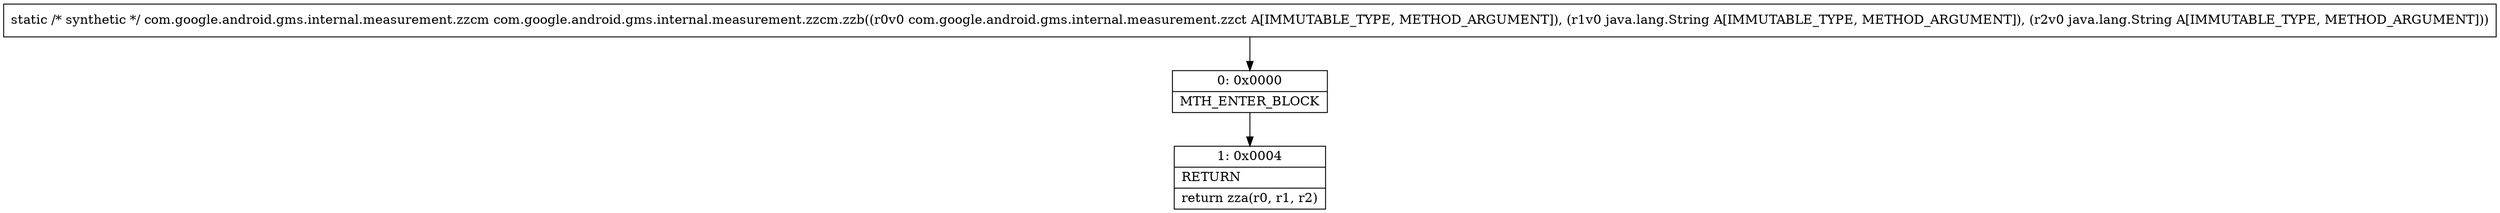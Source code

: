 digraph "CFG forcom.google.android.gms.internal.measurement.zzcm.zzb(Lcom\/google\/android\/gms\/internal\/measurement\/zzct;Ljava\/lang\/String;Ljava\/lang\/String;)Lcom\/google\/android\/gms\/internal\/measurement\/zzcm;" {
Node_0 [shape=record,label="{0\:\ 0x0000|MTH_ENTER_BLOCK\l}"];
Node_1 [shape=record,label="{1\:\ 0x0004|RETURN\l|return zza(r0, r1, r2)\l}"];
MethodNode[shape=record,label="{static \/* synthetic *\/ com.google.android.gms.internal.measurement.zzcm com.google.android.gms.internal.measurement.zzcm.zzb((r0v0 com.google.android.gms.internal.measurement.zzct A[IMMUTABLE_TYPE, METHOD_ARGUMENT]), (r1v0 java.lang.String A[IMMUTABLE_TYPE, METHOD_ARGUMENT]), (r2v0 java.lang.String A[IMMUTABLE_TYPE, METHOD_ARGUMENT])) }"];
MethodNode -> Node_0;
Node_0 -> Node_1;
}

